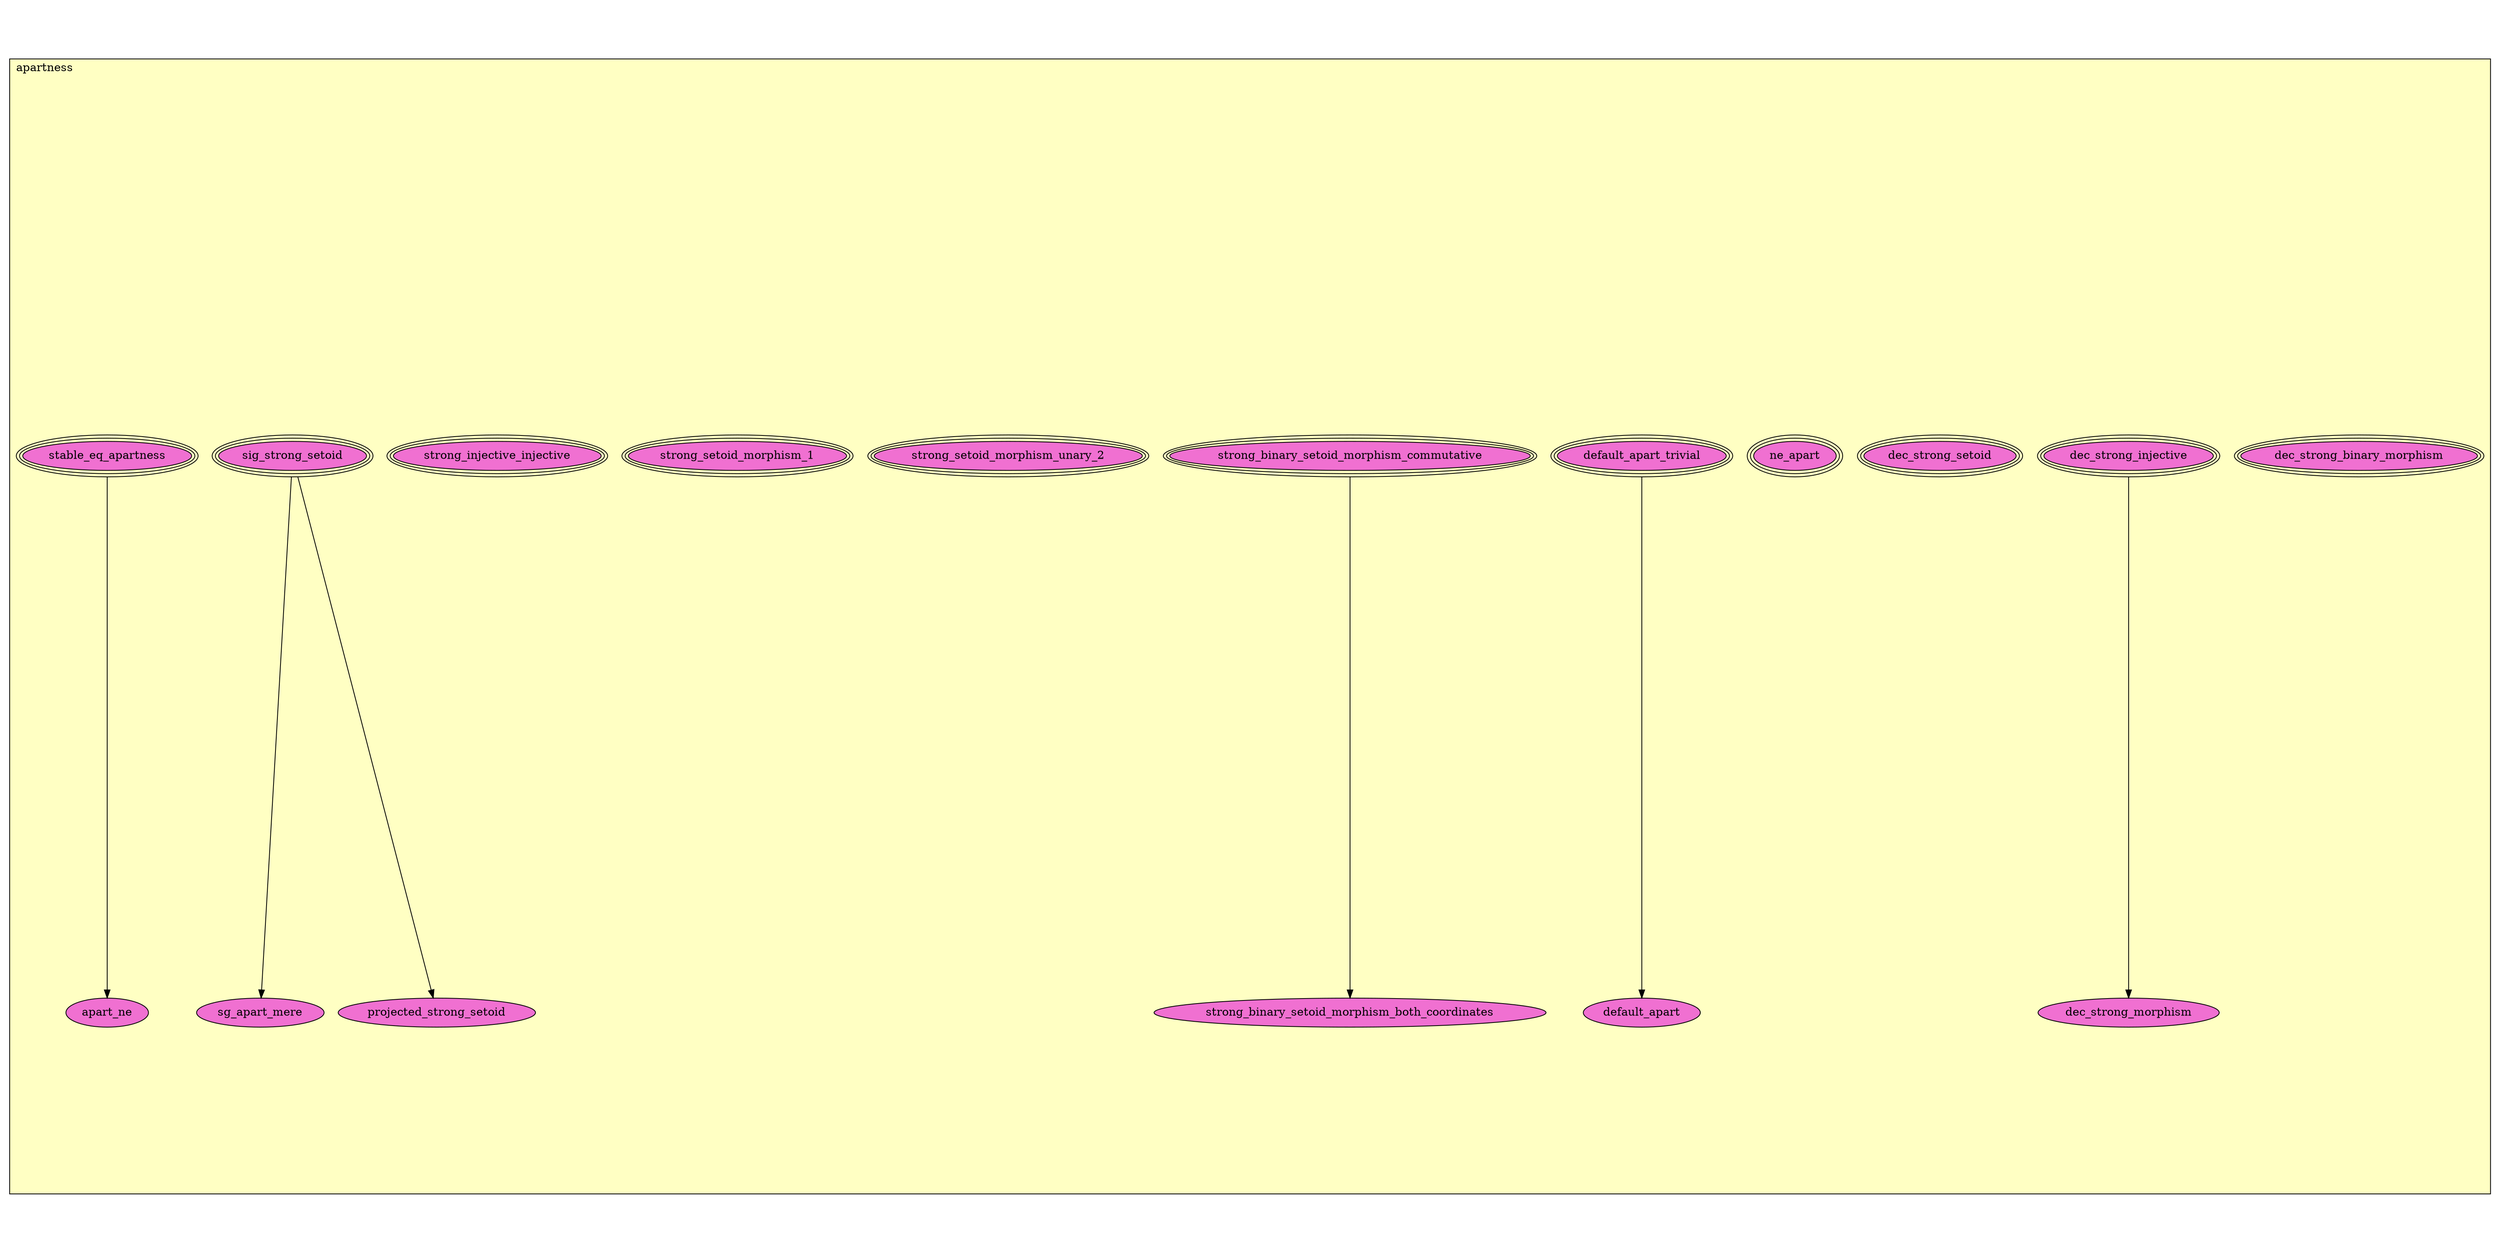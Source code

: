 digraph HoTT_Classes_theory_apartness {
  graph [ratio=0.5]
  node [style=filled]
apartness_dec_strong_binary_morphism [label="dec_strong_binary_morphism", URL=<apartness.html#dec_strong_binary_morphism>, peripheries=3, fillcolor="#F070D1"] ;
apartness_dec_strong_injective [label="dec_strong_injective", URL=<apartness.html#dec_strong_injective>, peripheries=3, fillcolor="#F070D1"] ;
apartness_dec_strong_morphism [label="dec_strong_morphism", URL=<apartness.html#dec_strong_morphism>, fillcolor="#F070D1"] ;
apartness_dec_strong_setoid [label="dec_strong_setoid", URL=<apartness.html#dec_strong_setoid>, peripheries=3, fillcolor="#F070D1"] ;
apartness_ne_apart [label="ne_apart", URL=<apartness.html#ne_apart>, peripheries=3, fillcolor="#F070D1"] ;
apartness_default_apart_trivial [label="default_apart_trivial", URL=<apartness.html#default_apart_trivial>, peripheries=3, fillcolor="#F070D1"] ;
apartness_default_apart [label="default_apart", URL=<apartness.html#default_apart>, fillcolor="#F070D1"] ;
apartness_strong_binary_setoid_morphism_commutative [label="strong_binary_setoid_morphism_commutative", URL=<apartness.html#strong_binary_setoid_morphism_commutative>, peripheries=3, fillcolor="#F070D1"] ;
apartness_strong_binary_setoid_morphism_both_coordinates [label="strong_binary_setoid_morphism_both_coordinates", URL=<apartness.html#strong_binary_setoid_morphism_both_coordinates>, fillcolor="#F070D1"] ;
apartness_strong_setoid_morphism_unary_2 [label="strong_setoid_morphism_unary_2", URL=<apartness.html#strong_setoid_morphism_unary_2>, peripheries=3, fillcolor="#F070D1"] ;
apartness_strong_setoid_morphism_1 [label="strong_setoid_morphism_1", URL=<apartness.html#strong_setoid_morphism_1>, peripheries=3, fillcolor="#F070D1"] ;
apartness_strong_injective_injective [label="strong_injective_injective", URL=<apartness.html#strong_injective_injective>, peripheries=3, fillcolor="#F070D1"] ;
apartness_sig_strong_setoid [label="sig_strong_setoid", URL=<apartness.html#sig_strong_setoid>, peripheries=3, fillcolor="#F070D1"] ;
apartness_sg_apart_mere [label="sg_apart_mere", URL=<apartness.html#sg_apart_mere>, fillcolor="#F070D1"] ;
apartness_projected_strong_setoid [label="projected_strong_setoid", URL=<apartness.html#projected_strong_setoid>, fillcolor="#F070D1"] ;
apartness_stable_eq_apartness [label="stable_eq_apartness", URL=<apartness.html#stable_eq_apartness>, peripheries=3, fillcolor="#F070D1"] ;
apartness_apart_ne [label="apart_ne", URL=<apartness.html#apart_ne>, fillcolor="#F070D1"] ;
  apartness_dec_strong_injective -> apartness_dec_strong_morphism [] ;
  apartness_default_apart_trivial -> apartness_default_apart [] ;
  apartness_strong_binary_setoid_morphism_commutative -> apartness_strong_binary_setoid_morphism_both_coordinates [] ;
  apartness_sig_strong_setoid -> apartness_sg_apart_mere [] ;
  apartness_sig_strong_setoid -> apartness_projected_strong_setoid [] ;
  apartness_stable_eq_apartness -> apartness_apart_ne [] ;
subgraph cluster_apartness { label="apartness"; fillcolor="#FFFFC3"; labeljust=l; style=filled 
apartness_apart_ne; apartness_stable_eq_apartness; apartness_projected_strong_setoid; apartness_sg_apart_mere; apartness_sig_strong_setoid; apartness_strong_injective_injective; apartness_strong_setoid_morphism_1; apartness_strong_setoid_morphism_unary_2; apartness_strong_binary_setoid_morphism_both_coordinates; apartness_strong_binary_setoid_morphism_commutative; apartness_default_apart; apartness_default_apart_trivial; apartness_ne_apart; apartness_dec_strong_setoid; apartness_dec_strong_morphism; apartness_dec_strong_injective; apartness_dec_strong_binary_morphism; };
} /* END */
